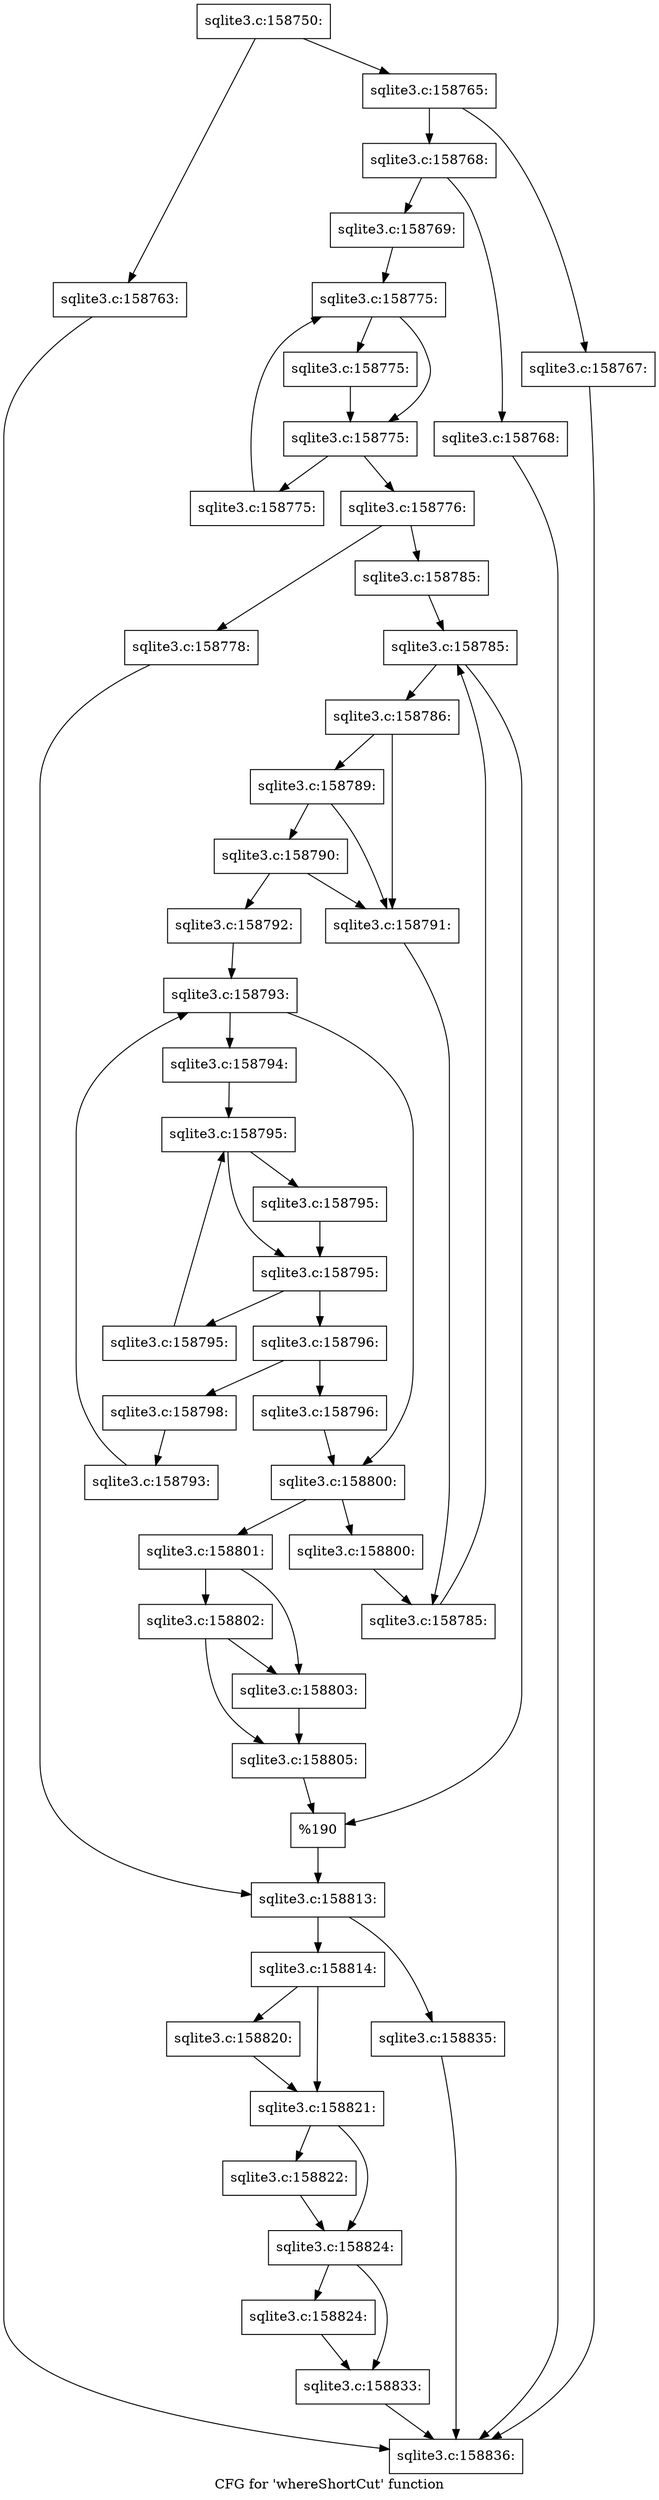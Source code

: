 digraph "CFG for 'whereShortCut' function" {
	label="CFG for 'whereShortCut' function";

	Node0x55c0f966a3c0 [shape=record,label="{sqlite3.c:158750:}"];
	Node0x55c0f966a3c0 -> Node0x55c0f96a0550;
	Node0x55c0f966a3c0 -> Node0x55c0f96a05a0;
	Node0x55c0f96a0550 [shape=record,label="{sqlite3.c:158763:}"];
	Node0x55c0f96a0550 -> Node0x55c0f969c880;
	Node0x55c0f96a05a0 [shape=record,label="{sqlite3.c:158765:}"];
	Node0x55c0f96a05a0 -> Node0x55c0f96a1480;
	Node0x55c0f96a05a0 -> Node0x55c0f96a14d0;
	Node0x55c0f96a1480 [shape=record,label="{sqlite3.c:158767:}"];
	Node0x55c0f96a1480 -> Node0x55c0f969c880;
	Node0x55c0f96a14d0 [shape=record,label="{sqlite3.c:158768:}"];
	Node0x55c0f96a14d0 -> Node0x55c0f96a1aa0;
	Node0x55c0f96a14d0 -> Node0x55c0f96a1af0;
	Node0x55c0f96a1aa0 [shape=record,label="{sqlite3.c:158768:}"];
	Node0x55c0f96a1aa0 -> Node0x55c0f969c880;
	Node0x55c0f96a1af0 [shape=record,label="{sqlite3.c:158769:}"];
	Node0x55c0f96a1af0 -> Node0x55c0f96a3370;
	Node0x55c0f96a3370 [shape=record,label="{sqlite3.c:158775:}"];
	Node0x55c0f96a3370 -> Node0x55c0f96a37a0;
	Node0x55c0f96a3370 -> Node0x55c0f96a3750;
	Node0x55c0f96a37a0 [shape=record,label="{sqlite3.c:158775:}"];
	Node0x55c0f96a37a0 -> Node0x55c0f96a3750;
	Node0x55c0f96a3750 [shape=record,label="{sqlite3.c:158775:}"];
	Node0x55c0f96a3750 -> Node0x55c0f96a3e20;
	Node0x55c0f96a3750 -> Node0x55c0f96a36d0;
	Node0x55c0f96a3e20 [shape=record,label="{sqlite3.c:158775:}"];
	Node0x55c0f96a3e20 -> Node0x55c0f96a3370;
	Node0x55c0f96a36d0 [shape=record,label="{sqlite3.c:158776:}"];
	Node0x55c0f96a36d0 -> Node0x55c0f96a4320;
	Node0x55c0f96a36d0 -> Node0x55c0f96a43c0;
	Node0x55c0f96a4320 [shape=record,label="{sqlite3.c:158778:}"];
	Node0x55c0f96a4320 -> Node0x55c0f96a4370;
	Node0x55c0f96a43c0 [shape=record,label="{sqlite3.c:158785:}"];
	Node0x55c0f96a43c0 -> Node0x55c0f96a5b90;
	Node0x55c0f96a5b90 [shape=record,label="{sqlite3.c:158785:}"];
	Node0x55c0f96a5b90 -> Node0x55c0f96a5db0;
	Node0x55c0f96a5b90 -> Node0x55c0f96a5810;
	Node0x55c0f96a5db0 [shape=record,label="{sqlite3.c:158786:}"];
	Node0x55c0f96a5db0 -> Node0x55c0f96a6530;
	Node0x55c0f96a5db0 -> Node0x55c0f96a6410;
	Node0x55c0f96a6530 [shape=record,label="{sqlite3.c:158789:}"];
	Node0x55c0f96a6530 -> Node0x55c0f96a6410;
	Node0x55c0f96a6530 -> Node0x55c0f96a64b0;
	Node0x55c0f96a64b0 [shape=record,label="{sqlite3.c:158790:}"];
	Node0x55c0f96a64b0 -> Node0x55c0f96a6410;
	Node0x55c0f96a64b0 -> Node0x55c0f96a6460;
	Node0x55c0f96a6410 [shape=record,label="{sqlite3.c:158791:}"];
	Node0x55c0f96a6410 -> Node0x55c0f96a5d20;
	Node0x55c0f96a6460 [shape=record,label="{sqlite3.c:158792:}"];
	Node0x55c0f96a6460 -> Node0x55c0f96a7ab0;
	Node0x55c0f96a7ab0 [shape=record,label="{sqlite3.c:158793:}"];
	Node0x55c0f96a7ab0 -> Node0x55c0f96a7cd0;
	Node0x55c0f96a7ab0 -> Node0x55c0f96a7900;
	Node0x55c0f96a7cd0 [shape=record,label="{sqlite3.c:158794:}"];
	Node0x55c0f96a7cd0 -> Node0x55c0f96a8620;
	Node0x55c0f96a8620 [shape=record,label="{sqlite3.c:158795:}"];
	Node0x55c0f96a8620 -> Node0x55c0f96a8a50;
	Node0x55c0f96a8620 -> Node0x55c0f96a8a00;
	Node0x55c0f96a8a50 [shape=record,label="{sqlite3.c:158795:}"];
	Node0x55c0f96a8a50 -> Node0x55c0f96a8a00;
	Node0x55c0f96a8a00 [shape=record,label="{sqlite3.c:158795:}"];
	Node0x55c0f96a8a00 -> Node0x55c0f96a90d0;
	Node0x55c0f96a8a00 -> Node0x55c0f96a8980;
	Node0x55c0f96a90d0 [shape=record,label="{sqlite3.c:158795:}"];
	Node0x55c0f96a90d0 -> Node0x55c0f96a8620;
	Node0x55c0f96a8980 [shape=record,label="{sqlite3.c:158796:}"];
	Node0x55c0f96a8980 -> Node0x55c0f96a94d0;
	Node0x55c0f96a8980 -> Node0x55c0f96a9520;
	Node0x55c0f96a94d0 [shape=record,label="{sqlite3.c:158796:}"];
	Node0x55c0f96a94d0 -> Node0x55c0f96a7900;
	Node0x55c0f96a9520 [shape=record,label="{sqlite3.c:158798:}"];
	Node0x55c0f96a9520 -> Node0x55c0f96a7c40;
	Node0x55c0f96a7c40 [shape=record,label="{sqlite3.c:158793:}"];
	Node0x55c0f96a7c40 -> Node0x55c0f96a7ab0;
	Node0x55c0f96a7900 [shape=record,label="{sqlite3.c:158800:}"];
	Node0x55c0f96a7900 -> Node0x55c0f96aa160;
	Node0x55c0f96a7900 -> Node0x55c0f96aa1b0;
	Node0x55c0f96aa160 [shape=record,label="{sqlite3.c:158800:}"];
	Node0x55c0f96aa160 -> Node0x55c0f96a5d20;
	Node0x55c0f96aa1b0 [shape=record,label="{sqlite3.c:158801:}"];
	Node0x55c0f96aa1b0 -> Node0x55c0f96aaac0;
	Node0x55c0f96aa1b0 -> Node0x55c0f96aab60;
	Node0x55c0f96aab60 [shape=record,label="{sqlite3.c:158802:}"];
	Node0x55c0f96aab60 -> Node0x55c0f96aaac0;
	Node0x55c0f96aab60 -> Node0x55c0f96aab10;
	Node0x55c0f96aaac0 [shape=record,label="{sqlite3.c:158803:}"];
	Node0x55c0f96aaac0 -> Node0x55c0f96aab10;
	Node0x55c0f96aab10 [shape=record,label="{sqlite3.c:158805:}"];
	Node0x55c0f96aab10 -> Node0x55c0f96a5810;
	Node0x55c0f96a5d20 [shape=record,label="{sqlite3.c:158785:}"];
	Node0x55c0f96a5d20 -> Node0x55c0f96a5b90;
	Node0x55c0f96a5810 [shape=record,label="{%190}"];
	Node0x55c0f96a5810 -> Node0x55c0f96a4370;
	Node0x55c0f96a4370 [shape=record,label="{sqlite3.c:158813:}"];
	Node0x55c0f96a4370 -> Node0x55c0f96ad150;
	Node0x55c0f96a4370 -> Node0x55c0f96ad1a0;
	Node0x55c0f96ad150 [shape=record,label="{sqlite3.c:158814:}"];
	Node0x55c0f96ad150 -> Node0x55c0f96ae7c0;
	Node0x55c0f96ad150 -> Node0x55c0f96ae810;
	Node0x55c0f96ae7c0 [shape=record,label="{sqlite3.c:158820:}"];
	Node0x55c0f96ae7c0 -> Node0x55c0f96ae810;
	Node0x55c0f96ae810 [shape=record,label="{sqlite3.c:158821:}"];
	Node0x55c0f96ae810 -> Node0x55c0f96af300;
	Node0x55c0f96ae810 -> Node0x55c0f96af350;
	Node0x55c0f96af300 [shape=record,label="{sqlite3.c:158822:}"];
	Node0x55c0f96af300 -> Node0x55c0f96af350;
	Node0x55c0f96af350 [shape=record,label="{sqlite3.c:158824:}"];
	Node0x55c0f96af350 -> Node0x55c0f96afcd0;
	Node0x55c0f96af350 -> Node0x55c0f96afd20;
	Node0x55c0f96afcd0 [shape=record,label="{sqlite3.c:158824:}"];
	Node0x55c0f96afcd0 -> Node0x55c0f96afd20;
	Node0x55c0f96afd20 [shape=record,label="{sqlite3.c:158833:}"];
	Node0x55c0f96afd20 -> Node0x55c0f969c880;
	Node0x55c0f96ad1a0 [shape=record,label="{sqlite3.c:158835:}"];
	Node0x55c0f96ad1a0 -> Node0x55c0f969c880;
	Node0x55c0f969c880 [shape=record,label="{sqlite3.c:158836:}"];
}
